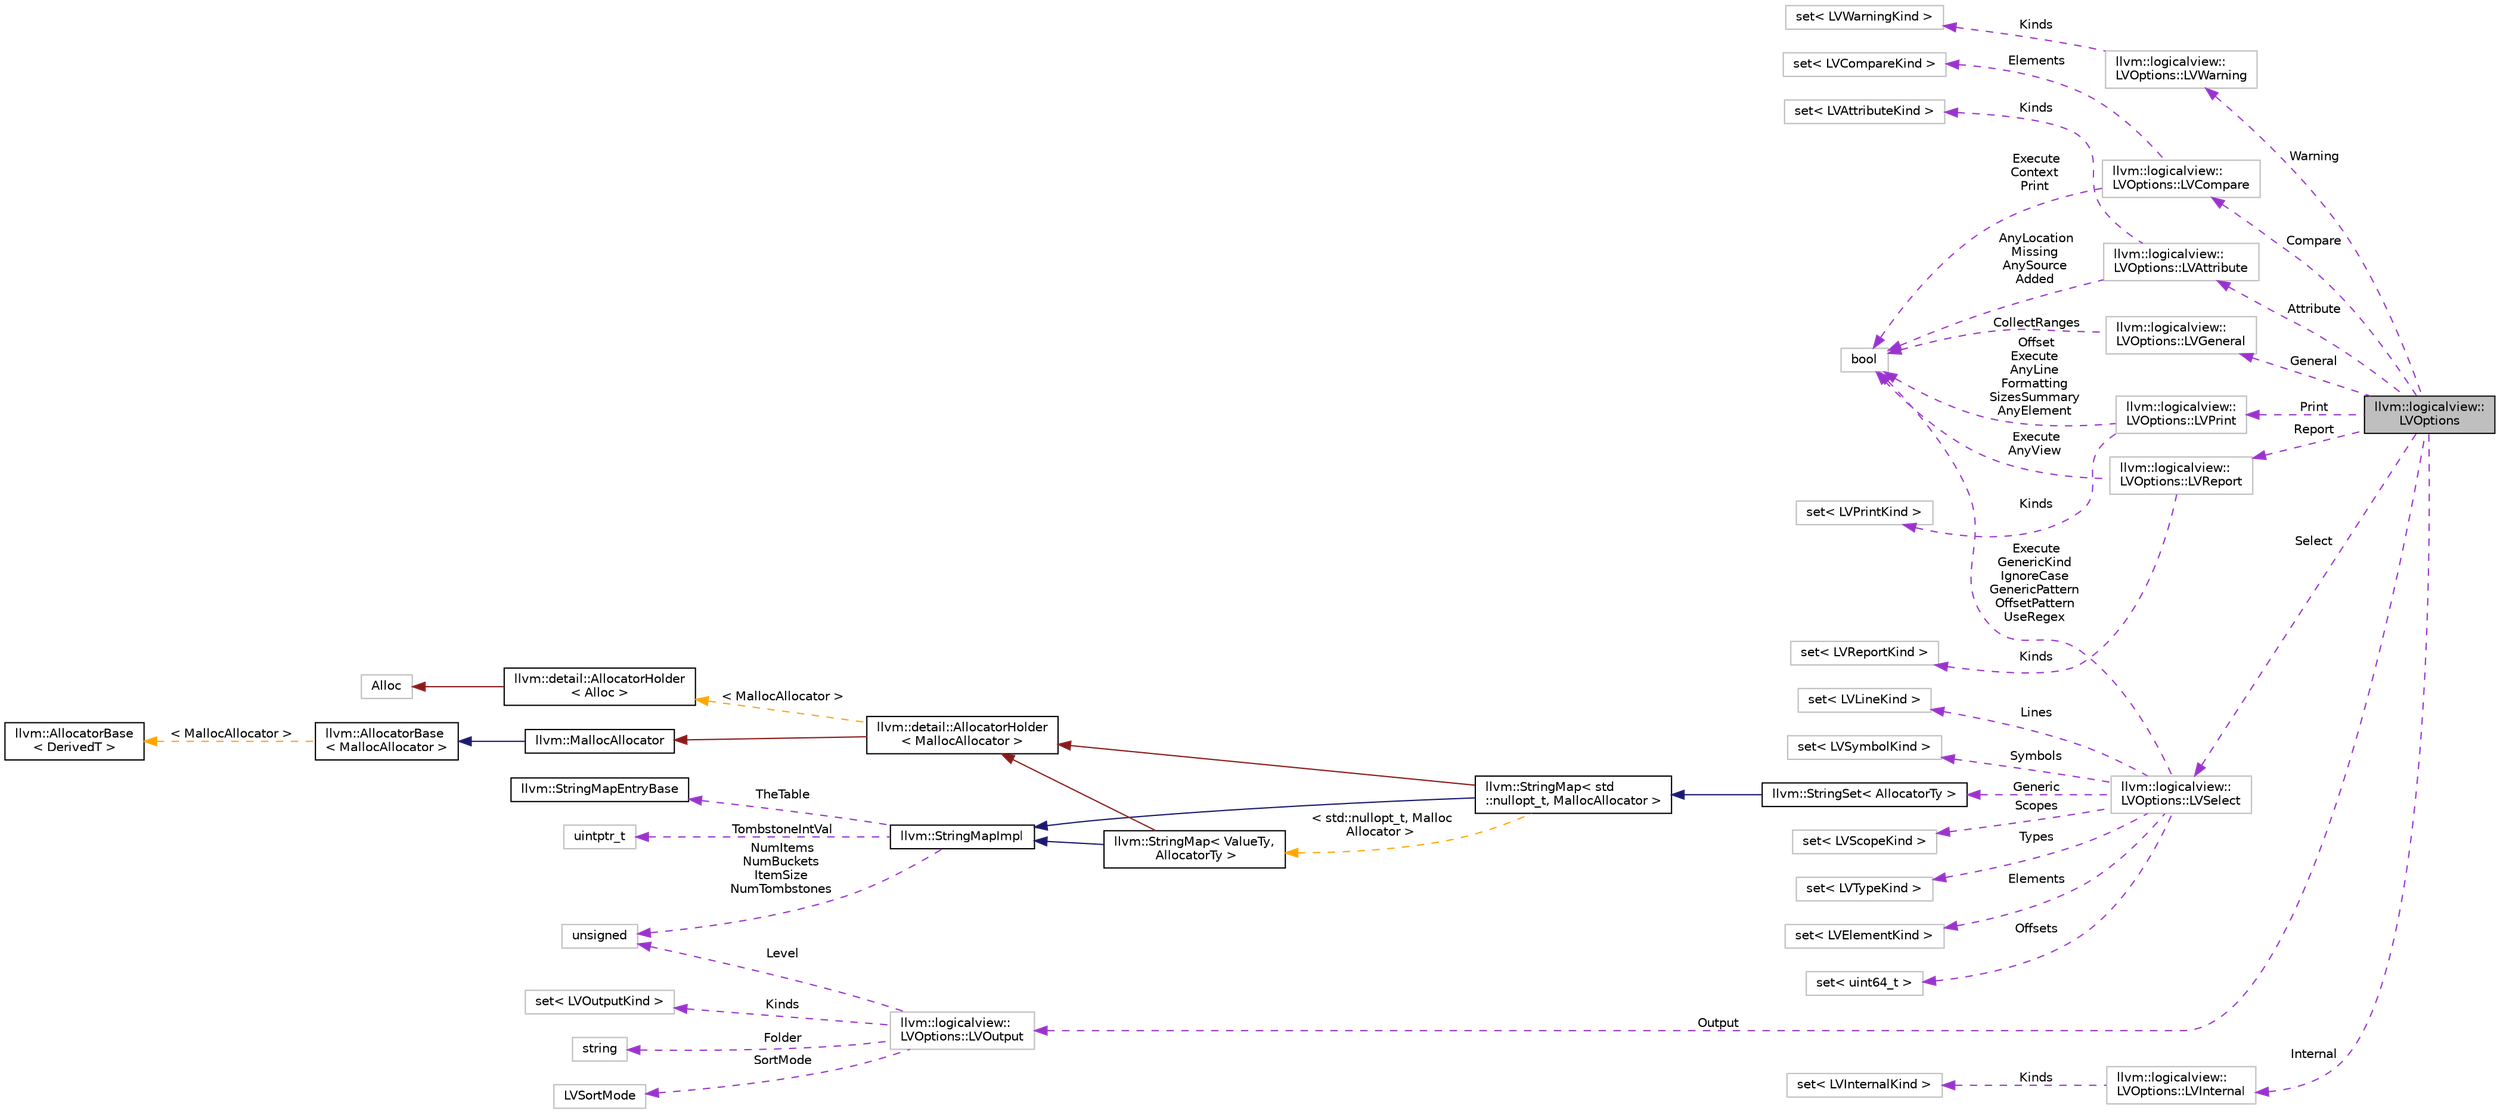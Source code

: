 digraph "llvm::logicalview::LVOptions"
{
 // LATEX_PDF_SIZE
  bgcolor="transparent";
  edge [fontname="Helvetica",fontsize="10",labelfontname="Helvetica",labelfontsize="10"];
  node [fontname="Helvetica",fontsize="10",shape=record];
  rankdir="LR";
  Node1 [label="llvm::logicalview::\lLVOptions",height=0.2,width=0.4,color="black", fillcolor="grey75", style="filled", fontcolor="black",tooltip=" "];
  Node2 -> Node1 [dir="back",color="darkorchid3",fontsize="10",style="dashed",label=" Warning" ,fontname="Helvetica"];
  Node2 [label="llvm::logicalview::\lLVOptions::LVWarning",height=0.2,width=0.4,color="grey75",tooltip=" "];
  Node3 -> Node2 [dir="back",color="darkorchid3",fontsize="10",style="dashed",label=" Kinds" ,fontname="Helvetica"];
  Node3 [label="set\< LVWarningKind \>",height=0.2,width=0.4,color="grey75",tooltip=" "];
  Node4 -> Node1 [dir="back",color="darkorchid3",fontsize="10",style="dashed",label=" General" ,fontname="Helvetica"];
  Node4 [label="llvm::logicalview::\lLVOptions::LVGeneral",height=0.2,width=0.4,color="grey75",tooltip=" "];
  Node5 -> Node4 [dir="back",color="darkorchid3",fontsize="10",style="dashed",label=" CollectRanges" ,fontname="Helvetica"];
  Node5 [label="bool",height=0.2,width=0.4,color="grey75",tooltip=" "];
  Node6 -> Node1 [dir="back",color="darkorchid3",fontsize="10",style="dashed",label=" Compare" ,fontname="Helvetica"];
  Node6 [label="llvm::logicalview::\lLVOptions::LVCompare",height=0.2,width=0.4,color="grey75",tooltip=" "];
  Node5 -> Node6 [dir="back",color="darkorchid3",fontsize="10",style="dashed",label=" Execute\nContext\nPrint" ,fontname="Helvetica"];
  Node7 -> Node6 [dir="back",color="darkorchid3",fontsize="10",style="dashed",label=" Elements" ,fontname="Helvetica"];
  Node7 [label="set\< LVCompareKind \>",height=0.2,width=0.4,color="grey75",tooltip=" "];
  Node8 -> Node1 [dir="back",color="darkorchid3",fontsize="10",style="dashed",label=" Select" ,fontname="Helvetica"];
  Node8 [label="llvm::logicalview::\lLVOptions::LVSelect",height=0.2,width=0.4,color="grey75",tooltip=" "];
  Node9 -> Node8 [dir="back",color="darkorchid3",fontsize="10",style="dashed",label=" Offsets" ,fontname="Helvetica"];
  Node9 [label="set\< uint64_t \>",height=0.2,width=0.4,color="grey75",tooltip=" "];
  Node10 -> Node8 [dir="back",color="darkorchid3",fontsize="10",style="dashed",label=" Lines" ,fontname="Helvetica"];
  Node10 [label="set\< LVLineKind \>",height=0.2,width=0.4,color="grey75",tooltip=" "];
  Node11 -> Node8 [dir="back",color="darkorchid3",fontsize="10",style="dashed",label=" Symbols" ,fontname="Helvetica"];
  Node11 [label="set\< LVSymbolKind \>",height=0.2,width=0.4,color="grey75",tooltip=" "];
  Node5 -> Node8 [dir="back",color="darkorchid3",fontsize="10",style="dashed",label=" Execute\nGenericKind\nIgnoreCase\nGenericPattern\nOffsetPattern\nUseRegex" ,fontname="Helvetica"];
  Node12 -> Node8 [dir="back",color="darkorchid3",fontsize="10",style="dashed",label=" Generic" ,fontname="Helvetica"];
  Node12 [label="llvm::StringSet\< AllocatorTy \>",height=0.2,width=0.4,color="black",URL="$classllvm_1_1StringSet.html",tooltip="StringSet - A wrapper for StringMap that provides set-like functionality."];
  Node13 -> Node12 [dir="back",color="midnightblue",fontsize="10",style="solid",fontname="Helvetica"];
  Node13 [label="llvm::StringMap\< std\l::nullopt_t, MallocAllocator \>",height=0.2,width=0.4,color="black",URL="$classllvm_1_1StringMap.html",tooltip=" "];
  Node14 -> Node13 [dir="back",color="midnightblue",fontsize="10",style="solid",fontname="Helvetica"];
  Node14 [label="llvm::StringMapImpl",height=0.2,width=0.4,color="black",URL="$classllvm_1_1StringMapImpl.html",tooltip="StringMapImpl - This is the base class of StringMap that is shared among all of its instantiations."];
  Node15 -> Node14 [dir="back",color="darkorchid3",fontsize="10",style="dashed",label=" TheTable" ,fontname="Helvetica"];
  Node15 [label="llvm::StringMapEntryBase",height=0.2,width=0.4,color="black",URL="$classllvm_1_1StringMapEntryBase.html",tooltip="StringMapEntryBase - Shared base class of StringMapEntry instances."];
  Node16 -> Node14 [dir="back",color="darkorchid3",fontsize="10",style="dashed",label=" NumItems\nNumBuckets\nItemSize\nNumTombstones" ,fontname="Helvetica"];
  Node16 [label="unsigned",height=0.2,width=0.4,color="grey75",tooltip=" "];
  Node17 -> Node14 [dir="back",color="darkorchid3",fontsize="10",style="dashed",label=" TombstoneIntVal" ,fontname="Helvetica"];
  Node17 [label="uintptr_t",height=0.2,width=0.4,color="grey75",tooltip=" "];
  Node18 -> Node13 [dir="back",color="firebrick4",fontsize="10",style="solid",fontname="Helvetica"];
  Node18 [label="llvm::detail::AllocatorHolder\l\< MallocAllocator \>",height=0.2,width=0.4,color="black",URL="$classllvm_1_1detail_1_1AllocatorHolder.html",tooltip=" "];
  Node19 -> Node18 [dir="back",color="firebrick4",fontsize="10",style="solid",fontname="Helvetica"];
  Node19 [label="llvm::MallocAllocator",height=0.2,width=0.4,color="black",URL="$classllvm_1_1MallocAllocator.html",tooltip=" "];
  Node20 -> Node19 [dir="back",color="midnightblue",fontsize="10",style="solid",fontname="Helvetica"];
  Node20 [label="llvm::AllocatorBase\l\< MallocAllocator \>",height=0.2,width=0.4,color="black",URL="$classllvm_1_1AllocatorBase.html",tooltip=" "];
  Node21 -> Node20 [dir="back",color="orange",fontsize="10",style="dashed",label=" \< MallocAllocator \>" ,fontname="Helvetica"];
  Node21 [label="llvm::AllocatorBase\l\< DerivedT \>",height=0.2,width=0.4,color="black",URL="$classllvm_1_1AllocatorBase.html",tooltip="CRTP base class providing obvious overloads for the core Allocate() methods of LLVM-style allocators."];
  Node22 -> Node18 [dir="back",color="orange",fontsize="10",style="dashed",label=" \< MallocAllocator \>" ,fontname="Helvetica"];
  Node22 [label="llvm::detail::AllocatorHolder\l\< Alloc \>",height=0.2,width=0.4,color="black",URL="$classllvm_1_1detail_1_1AllocatorHolder.html",tooltip=" "];
  Node23 -> Node22 [dir="back",color="firebrick4",fontsize="10",style="solid",fontname="Helvetica"];
  Node23 [label="Alloc",height=0.2,width=0.4,color="grey75",tooltip=" "];
  Node24 -> Node13 [dir="back",color="orange",fontsize="10",style="dashed",label=" \< std::nullopt_t, Malloc\lAllocator \>" ,fontname="Helvetica"];
  Node24 [label="llvm::StringMap\< ValueTy,\l AllocatorTy \>",height=0.2,width=0.4,color="black",URL="$classllvm_1_1StringMap.html",tooltip="StringMap - This is an unconventional map that is specialized for handling keys that are \"strings\",..."];
  Node14 -> Node24 [dir="back",color="midnightblue",fontsize="10",style="solid",fontname="Helvetica"];
  Node18 -> Node24 [dir="back",color="firebrick4",fontsize="10",style="solid",fontname="Helvetica"];
  Node25 -> Node8 [dir="back",color="darkorchid3",fontsize="10",style="dashed",label=" Scopes" ,fontname="Helvetica"];
  Node25 [label="set\< LVScopeKind \>",height=0.2,width=0.4,color="grey75",tooltip=" "];
  Node26 -> Node8 [dir="back",color="darkorchid3",fontsize="10",style="dashed",label=" Types" ,fontname="Helvetica"];
  Node26 [label="set\< LVTypeKind \>",height=0.2,width=0.4,color="grey75",tooltip=" "];
  Node27 -> Node8 [dir="back",color="darkorchid3",fontsize="10",style="dashed",label=" Elements" ,fontname="Helvetica"];
  Node27 [label="set\< LVElementKind \>",height=0.2,width=0.4,color="grey75",tooltip=" "];
  Node28 -> Node1 [dir="back",color="darkorchid3",fontsize="10",style="dashed",label=" Print" ,fontname="Helvetica"];
  Node28 [label="llvm::logicalview::\lLVOptions::LVPrint",height=0.2,width=0.4,color="grey75",tooltip=" "];
  Node29 -> Node28 [dir="back",color="darkorchid3",fontsize="10",style="dashed",label=" Kinds" ,fontname="Helvetica"];
  Node29 [label="set\< LVPrintKind \>",height=0.2,width=0.4,color="grey75",tooltip=" "];
  Node5 -> Node28 [dir="back",color="darkorchid3",fontsize="10",style="dashed",label=" Offset\nExecute\nAnyLine\nFormatting\nSizesSummary\nAnyElement" ,fontname="Helvetica"];
  Node30 -> Node1 [dir="back",color="darkorchid3",fontsize="10",style="dashed",label=" Attribute" ,fontname="Helvetica"];
  Node30 [label="llvm::logicalview::\lLVOptions::LVAttribute",height=0.2,width=0.4,color="grey75",tooltip=" "];
  Node31 -> Node30 [dir="back",color="darkorchid3",fontsize="10",style="dashed",label=" Kinds" ,fontname="Helvetica"];
  Node31 [label="set\< LVAttributeKind \>",height=0.2,width=0.4,color="grey75",tooltip=" "];
  Node5 -> Node30 [dir="back",color="darkorchid3",fontsize="10",style="dashed",label=" AnyLocation\nMissing\nAnySource\nAdded" ,fontname="Helvetica"];
  Node32 -> Node1 [dir="back",color="darkorchid3",fontsize="10",style="dashed",label=" Internal" ,fontname="Helvetica"];
  Node32 [label="llvm::logicalview::\lLVOptions::LVInternal",height=0.2,width=0.4,color="grey75",tooltip=" "];
  Node33 -> Node32 [dir="back",color="darkorchid3",fontsize="10",style="dashed",label=" Kinds" ,fontname="Helvetica"];
  Node33 [label="set\< LVInternalKind \>",height=0.2,width=0.4,color="grey75",tooltip=" "];
  Node34 -> Node1 [dir="back",color="darkorchid3",fontsize="10",style="dashed",label=" Output" ,fontname="Helvetica"];
  Node34 [label="llvm::logicalview::\lLVOptions::LVOutput",height=0.2,width=0.4,color="grey75",tooltip=" "];
  Node35 -> Node34 [dir="back",color="darkorchid3",fontsize="10",style="dashed",label=" Folder" ,fontname="Helvetica"];
  Node35 [label="string",height=0.2,width=0.4,color="grey75",tooltip=" "];
  Node36 -> Node34 [dir="back",color="darkorchid3",fontsize="10",style="dashed",label=" SortMode" ,fontname="Helvetica"];
  Node36 [label="LVSortMode",height=0.2,width=0.4,color="grey75",tooltip=" "];
  Node16 -> Node34 [dir="back",color="darkorchid3",fontsize="10",style="dashed",label=" Level" ,fontname="Helvetica"];
  Node37 -> Node34 [dir="back",color="darkorchid3",fontsize="10",style="dashed",label=" Kinds" ,fontname="Helvetica"];
  Node37 [label="set\< LVOutputKind \>",height=0.2,width=0.4,color="grey75",tooltip=" "];
  Node38 -> Node1 [dir="back",color="darkorchid3",fontsize="10",style="dashed",label=" Report" ,fontname="Helvetica"];
  Node38 [label="llvm::logicalview::\lLVOptions::LVReport",height=0.2,width=0.4,color="grey75",tooltip=" "];
  Node39 -> Node38 [dir="back",color="darkorchid3",fontsize="10",style="dashed",label=" Kinds" ,fontname="Helvetica"];
  Node39 [label="set\< LVReportKind \>",height=0.2,width=0.4,color="grey75",tooltip=" "];
  Node5 -> Node38 [dir="back",color="darkorchid3",fontsize="10",style="dashed",label=" Execute\nAnyView" ,fontname="Helvetica"];
}
